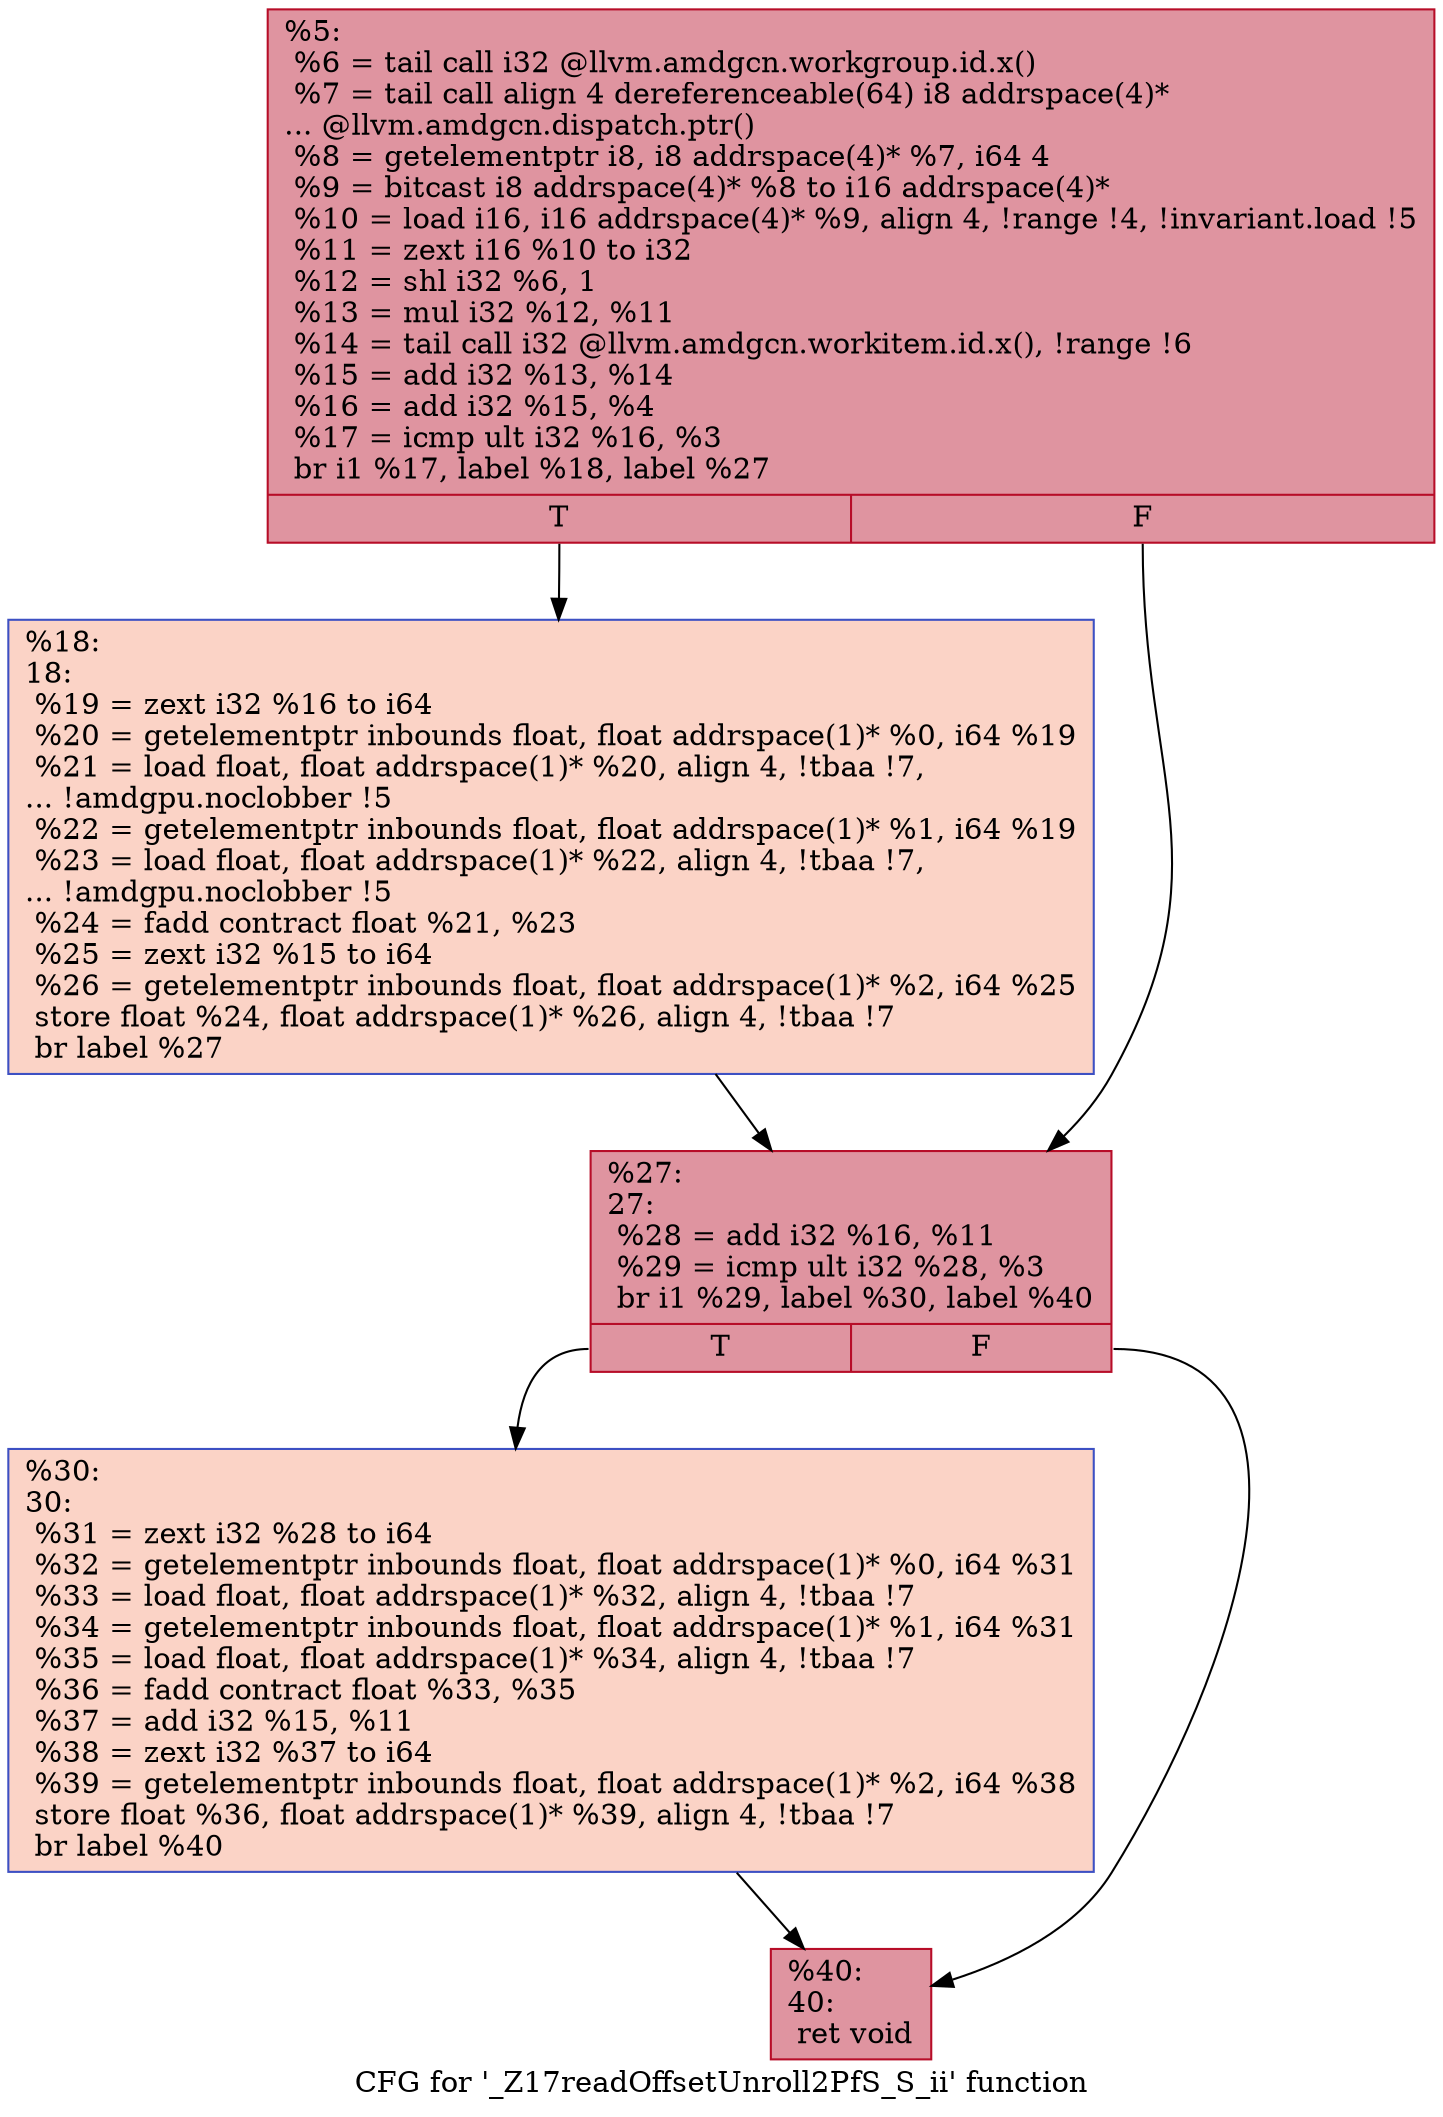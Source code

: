 digraph "CFG for '_Z17readOffsetUnroll2PfS_S_ii' function" {
	label="CFG for '_Z17readOffsetUnroll2PfS_S_ii' function";

	Node0x4a4e4f0 [shape=record,color="#b70d28ff", style=filled, fillcolor="#b70d2870",label="{%5:\l  %6 = tail call i32 @llvm.amdgcn.workgroup.id.x()\l  %7 = tail call align 4 dereferenceable(64) i8 addrspace(4)*\l... @llvm.amdgcn.dispatch.ptr()\l  %8 = getelementptr i8, i8 addrspace(4)* %7, i64 4\l  %9 = bitcast i8 addrspace(4)* %8 to i16 addrspace(4)*\l  %10 = load i16, i16 addrspace(4)* %9, align 4, !range !4, !invariant.load !5\l  %11 = zext i16 %10 to i32\l  %12 = shl i32 %6, 1\l  %13 = mul i32 %12, %11\l  %14 = tail call i32 @llvm.amdgcn.workitem.id.x(), !range !6\l  %15 = add i32 %13, %14\l  %16 = add i32 %15, %4\l  %17 = icmp ult i32 %16, %3\l  br i1 %17, label %18, label %27\l|{<s0>T|<s1>F}}"];
	Node0x4a4e4f0:s0 -> Node0x4a50580;
	Node0x4a4e4f0:s1 -> Node0x4a50610;
	Node0x4a50580 [shape=record,color="#3d50c3ff", style=filled, fillcolor="#f59c7d70",label="{%18:\l18:                                               \l  %19 = zext i32 %16 to i64\l  %20 = getelementptr inbounds float, float addrspace(1)* %0, i64 %19\l  %21 = load float, float addrspace(1)* %20, align 4, !tbaa !7,\l... !amdgpu.noclobber !5\l  %22 = getelementptr inbounds float, float addrspace(1)* %1, i64 %19\l  %23 = load float, float addrspace(1)* %22, align 4, !tbaa !7,\l... !amdgpu.noclobber !5\l  %24 = fadd contract float %21, %23\l  %25 = zext i32 %15 to i64\l  %26 = getelementptr inbounds float, float addrspace(1)* %2, i64 %25\l  store float %24, float addrspace(1)* %26, align 4, !tbaa !7\l  br label %27\l}"];
	Node0x4a50580 -> Node0x4a50610;
	Node0x4a50610 [shape=record,color="#b70d28ff", style=filled, fillcolor="#b70d2870",label="{%27:\l27:                                               \l  %28 = add i32 %16, %11\l  %29 = icmp ult i32 %28, %3\l  br i1 %29, label %30, label %40\l|{<s0>T|<s1>F}}"];
	Node0x4a50610:s0 -> Node0x4a51b80;
	Node0x4a50610:s1 -> Node0x4a51bd0;
	Node0x4a51b80 [shape=record,color="#3d50c3ff", style=filled, fillcolor="#f59c7d70",label="{%30:\l30:                                               \l  %31 = zext i32 %28 to i64\l  %32 = getelementptr inbounds float, float addrspace(1)* %0, i64 %31\l  %33 = load float, float addrspace(1)* %32, align 4, !tbaa !7\l  %34 = getelementptr inbounds float, float addrspace(1)* %1, i64 %31\l  %35 = load float, float addrspace(1)* %34, align 4, !tbaa !7\l  %36 = fadd contract float %33, %35\l  %37 = add i32 %15, %11\l  %38 = zext i32 %37 to i64\l  %39 = getelementptr inbounds float, float addrspace(1)* %2, i64 %38\l  store float %36, float addrspace(1)* %39, align 4, !tbaa !7\l  br label %40\l}"];
	Node0x4a51b80 -> Node0x4a51bd0;
	Node0x4a51bd0 [shape=record,color="#b70d28ff", style=filled, fillcolor="#b70d2870",label="{%40:\l40:                                               \l  ret void\l}"];
}
